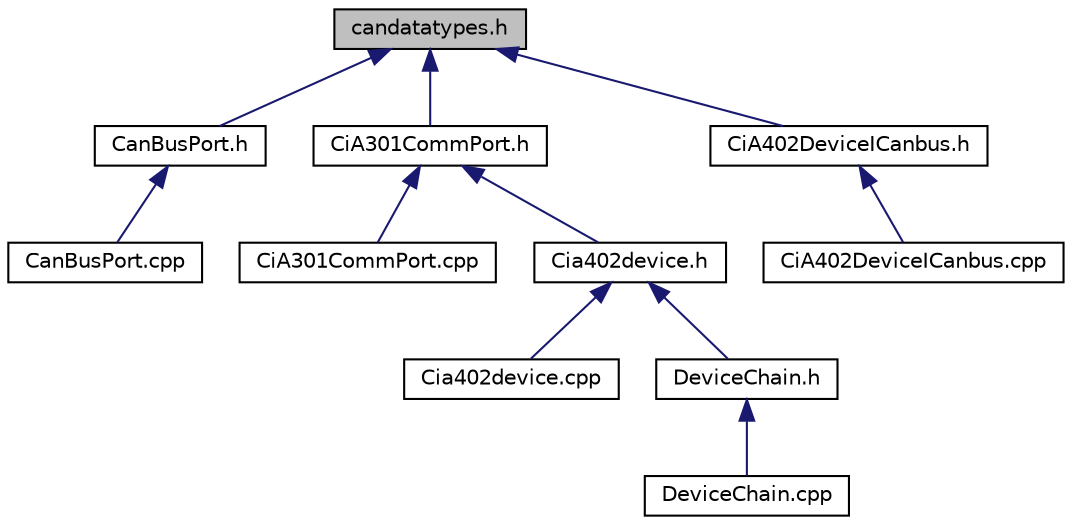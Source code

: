 digraph "candatatypes.h"
{
  bgcolor="transparent";
  edge [fontname="Helvetica",fontsize="10",labelfontname="Helvetica",labelfontsize="10"];
  node [fontname="Helvetica",fontsize="10",shape=record];
  Node1 [label="candatatypes.h",height=0.2,width=0.4,color="black", fillcolor="grey75", style="filled", fontcolor="black"];
  Node1 -> Node2 [dir="back",color="midnightblue",fontsize="10",style="solid",fontname="Helvetica"];
  Node2 [label="CanBusPort.h",height=0.2,width=0.4,color="black",URL="$CanBusPort_8h.html"];
  Node2 -> Node3 [dir="back",color="midnightblue",fontsize="10",style="solid",fontname="Helvetica"];
  Node3 [label="CanBusPort.cpp",height=0.2,width=0.4,color="black",URL="$CanBusPort_8cpp.html"];
  Node1 -> Node4 [dir="back",color="midnightblue",fontsize="10",style="solid",fontname="Helvetica"];
  Node4 [label="CiA301CommPort.h",height=0.2,width=0.4,color="black",URL="$CiA301CommPort_8h.html"];
  Node4 -> Node5 [dir="back",color="midnightblue",fontsize="10",style="solid",fontname="Helvetica"];
  Node5 [label="CiA301CommPort.cpp",height=0.2,width=0.4,color="black",URL="$CiA301CommPort_8cpp.html"];
  Node4 -> Node6 [dir="back",color="midnightblue",fontsize="10",style="solid",fontname="Helvetica"];
  Node6 [label="Cia402device.h",height=0.2,width=0.4,color="black",URL="$Cia402device_8h.html"];
  Node6 -> Node7 [dir="back",color="midnightblue",fontsize="10",style="solid",fontname="Helvetica"];
  Node7 [label="Cia402device.cpp",height=0.2,width=0.4,color="black",URL="$Cia402device_8cpp.html"];
  Node6 -> Node8 [dir="back",color="midnightblue",fontsize="10",style="solid",fontname="Helvetica"];
  Node8 [label="DeviceChain.h",height=0.2,width=0.4,color="black",URL="$DeviceChain_8h.html"];
  Node8 -> Node9 [dir="back",color="midnightblue",fontsize="10",style="solid",fontname="Helvetica"];
  Node9 [label="DeviceChain.cpp",height=0.2,width=0.4,color="black",URL="$DeviceChain_8cpp.html"];
  Node1 -> Node10 [dir="back",color="midnightblue",fontsize="10",style="solid",fontname="Helvetica"];
  Node10 [label="CiA402DeviceICanbus.h",height=0.2,width=0.4,color="black",URL="$CiA402DeviceICanbus_8h.html"];
  Node10 -> Node11 [dir="back",color="midnightblue",fontsize="10",style="solid",fontname="Helvetica"];
  Node11 [label="CiA402DeviceICanbus.cpp",height=0.2,width=0.4,color="black",URL="$CiA402DeviceICanbus_8cpp.html"];
}
